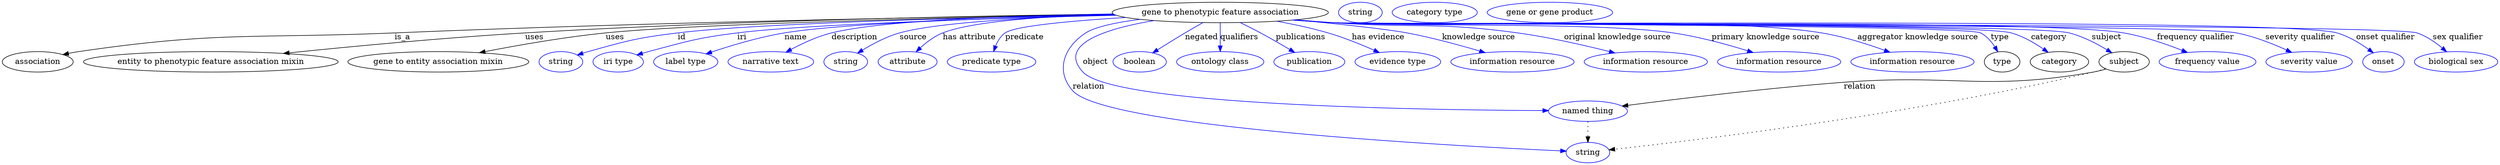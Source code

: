 digraph {
	graph [bb="0,0,4394.8,283"];
	node [label="\N"];
	"gene to phenotypic feature association"	[height=0.5,
		label="gene to phenotypic feature association",
		pos="2144.4,265",
		width=5.2898];
	association	[height=0.5,
		pos="62.394,178",
		width=1.7332];
	"gene to phenotypic feature association" -> association	[label=is_a,
		lp="705.39,221.5",
		pos="e,106.72,190.73 1957.4,261.59 1680.7,257.55 1145.8,247.93 691.39,229 443.62,218.68 379.76,231.96 134.39,196 128.61,195.15 122.62,\
194.07 116.66,192.86"];
	"entity to phenotypic feature association mixin"	[height=0.5,
		pos="367.39,178",
		width=6.2286];
	"gene to phenotypic feature association" -> "entity to phenotypic feature association mixin"	[label=uses,
		lp="937.89,221.5",
		pos="e,495.41,192.8 1956.2,262.2 1715.9,259.07 1287.4,250.73 921.39,229 779.39,220.57 617.38,205.28 505.41,193.83"];
	"gene to entity association mixin"	[height=0.5,
		pos="768.39,178",
		width=4.4232];
	"gene to phenotypic feature association" -> "gene to entity association mixin"	[label=uses,
		lp="1079.9,221.5",
		pos="e,840.76,194.08 1958.5,261.02 1696.4,256.3 1231.3,245.87 1063.4,229 991.08,221.74 909.7,207.48 850.76,196.04"];
	id	[color=blue,
		height=0.5,
		label=string,
		pos="984.39,178",
		width=1.0652];
	"gene to phenotypic feature association" -> id	[color=blue,
		label=id,
		lp="1197.4,221.5",
		pos="e,1013.4,189.97 1958.8,260.92 1724.2,256.38 1333.8,246.48 1190.4,229 1119.2,220.32 1101.5,215.35 1032.4,196 1029.3,195.13 1026.1,\
194.16 1022.9,193.14",
		style=solid];
	iri	[color=blue,
		height=0.5,
		label="iri type",
		pos="1085.4,178",
		width=1.2277];
	"gene to phenotypic feature association" -> iri	[color=blue,
		label=iri,
		lp="1303.4,221.5",
		pos="e,1118.3,190.14 1961.1,260.01 1750.9,254.79 1419.4,244.48 1295.4,229 1224.6,220.17 1207.3,214.25 1138.4,196 1135,195.11 1131.5,194.13 \
1128.1,193.11",
		style=solid];
	name	[color=blue,
		height=0.5,
		label="label type",
		pos="1204.4,178",
		width=1.5707];
	"gene to phenotypic feature association" -> name	[color=blue,
		label=name,
		lp="1397.4,221.5",
		pos="e,1240.3,192.07 1959.8,260.57 1769.3,256.14 1485.2,246.78 1377.4,229 1333.3,221.73 1284.5,207 1250.1,195.4",
		style=solid];
	description	[color=blue,
		height=0.5,
		label="narrative text",
		pos="1354.4,178",
		width=2.0943];
	"gene to phenotypic feature association" -> description	[color=blue,
		label=description,
		lp="1500.9,221.5",
		pos="e,1380.8,195 1955.6,262.51 1786.2,259.69 1550.6,251.65 1460.4,229 1435.6,222.77 1409.6,210.6 1389.5,199.82",
		style=solid];
	source	[color=blue,
		height=0.5,
		label=string,
		pos="1486.4,178",
		width=1.0652];
	"gene to phenotypic feature association" -> source	[color=blue,
		label=source,
		lp="1604.4,221.5",
		pos="e,1506.9,193.27 1958.6,260.93 1822.2,257.08 1649.1,248.43 1580.4,229 1557.4,222.49 1533.6,209.78 1515.7,198.81",
		style=solid];
	"has attribute"	[color=blue,
		height=0.5,
		label=attribute,
		pos="1594.4,178",
		width=1.4443];
	"gene to phenotypic feature association" -> "has attribute"	[color=blue,
		label="has attribute",
		lp="1703.4,221.5",
		pos="e,1609.5,195.63 1956.5,262.02 1842.8,258.61 1709.8,250.03 1656.4,229 1641.7,223.21 1627.8,212.63 1616.8,202.68",
		style=solid];
	predicate	[color=blue,
		height=0.5,
		label="predicate type",
		pos="1742.4,178",
		width=2.1665];
	"gene to phenotypic feature association" -> predicate	[color=blue,
		label=predicate,
		lp="1800.4,221.5",
		pos="e,1746,196.24 1978.4,256.16 1885.3,250.44 1784.3,241.49 1766.4,229 1758.5,223.49 1753.1,214.62 1749.4,205.88",
		style=solid];
	object	[color=blue,
		height=0.5,
		label="named thing",
		pos="2792.4,91",
		width=1.9318];
	"gene to phenotypic feature association" -> object	[color=blue,
		label=object,
		lp="1925.4,178",
		pos="e,2722.7,92.02 2028.3,250.65 1945.9,236.69 1857.4,209.64 1903.4,160 1957.8,101.31 2504.2,93.064 2712.4,92.065",
		style=solid];
	relation	[color=blue,
		height=0.5,
		label=string,
		pos="2792.4,18",
		width=1.0652];
	"gene to phenotypic feature association" -> relation	[color=blue,
		label=relation,
		lp="1913.4,134.5",
		pos="e,2754.3,20.613 2003.6,252.88 1963,247.57 1925.2,239.91 1908.4,229 1869.4,203.7 1854.5,161.75 1885.4,127 1943,62.149 2564.5,29.267 \
2744.1,21.074",
		style=solid];
	negated	[color=blue,
		height=0.5,
		label=boolean,
		pos="2003.4,178",
		width=1.2999];
	"gene to phenotypic feature association" -> negated	[color=blue,
		label=negated,
		lp="2111.4,221.5",
		pos="e,2026.4,193.97 2113.9,247.21 2103.8,241.54 2092.6,235.09 2082.4,229 2066.6,219.55 2049.3,208.65 2034.9,199.45",
		style=solid];
	qualifiers	[color=blue,
		height=0.5,
		label="ontology class",
		pos="2144.4,178",
		width=2.1304];
	"gene to phenotypic feature association" -> qualifiers	[color=blue,
		label=qualifiers,
		lp="2177.9,221.5",
		pos="e,2144.4,196.18 2144.4,246.8 2144.4,235.16 2144.4,219.55 2144.4,206.24",
		style=solid];
	publications	[color=blue,
		height=0.5,
		label=publication,
		pos="2301.4,178",
		width=1.7332];
	"gene to phenotypic feature association" -> publications	[color=blue,
		label=publications,
		lp="2286.4,221.5",
		pos="e,2275.7,194.57 2179.7,247.2 2191.1,241.58 2203.9,235.17 2215.4,229 2232.6,219.79 2251.3,208.98 2266.9,199.78",
		style=solid];
	"has evidence"	[color=blue,
		height=0.5,
		label="evidence type",
		pos="2457.4,178",
		width=2.0943];
	"gene to phenotypic feature association" -> "has evidence"	[color=blue,
		label="has evidence",
		lp="2422.9,221.5",
		pos="e,2424.9,194.34 2243.9,249.61 2273.3,244.3 2305.4,237.46 2334.4,229 2362.1,220.91 2392.1,208.77 2415.6,198.47",
		style=solid];
	"knowledge source"	[color=blue,
		height=0.5,
		label="information resource",
		pos="2659.4,178",
		width=3.015];
	"gene to phenotypic feature association" -> "knowledge source"	[color=blue,
		label="knowledge source",
		lp="2599.9,221.5",
		pos="e,2611.3,194.15 2276.7,252.05 2351.1,244.9 2436.4,235.89 2473.4,229 2516.8,220.91 2564.9,207.85 2601.4,197.12",
		style=solid];
	"original knowledge source"	[color=blue,
		height=0.5,
		label="information resource",
		pos="2894.4,178",
		width=3.015];
	"gene to phenotypic feature association" -> "original knowledge source"	[color=blue,
		label="original knowledge source",
		lp="2844.4,221.5",
		pos="e,2840,193.63 2277.8,252.12 2300,250.29 2322.8,248.51 2344.4,247 2488.3,236.89 2525.5,248.64 2668.4,229 2723.5,221.42 2785.2,207.4 \
2830.1,196.13",
		style=solid];
	"primary knowledge source"	[color=blue,
		height=0.5,
		label="information resource",
		pos="3129.4,178",
		width=3.015];
	"gene to phenotypic feature association" -> "primary knowledge source"	[color=blue,
		label="primary knowledge source",
		lp="3105.4,221.5",
		pos="e,3083.5,194.45 2275,251.86 2298.1,250.01 2322,248.29 2344.4,247 2477.1,239.37 2810.9,248.3 2942.4,229 2987.4,222.39 3037.1,208.79 \
3074,197.44",
		style=solid];
	"aggregator knowledge source"	[color=blue,
		height=0.5,
		label="information resource",
		pos="3364.4,178",
		width=3.015];
	"gene to phenotypic feature association" -> "aggregator knowledge source"	[color=blue,
		label="aggregator knowledge source",
		lp="3373.9,221.5",
		pos="e,3324.7,194.85 2274,251.77 2297.4,249.91 2321.6,248.21 2344.4,247 2535.3,236.9 3015.7,259.81 3204.4,229 3242.4,222.8 3283.8,209.67 \
3315,198.42",
		style=solid];
	type	[height=0.5,
		pos="3522.4,178",
		width=0.86659];
	"gene to phenotypic feature association" -> type	[color=blue,
		label=type,
		lp="3518.4,221.5",
		pos="e,3514.7,195.76 2273.4,251.72 2297,249.85 2321.4,248.16 2344.4,247 2376,245.41 3456.1,243.3 3484.4,229 3494.9,223.7 3503.2,214.03 \
3509.4,204.58",
		style=solid];
	category	[height=0.5,
		pos="3623.4,178",
		width=1.4263];
	"gene to phenotypic feature association" -> category	[color=blue,
		label=category,
		lp="3604.9,221.5",
		pos="e,3603.5,194.78 2273.1,251.73 2296.8,249.85 2321.3,248.15 2344.4,247 2410.7,243.69 3474.5,246.91 3538.4,229 3558.8,223.27 3579.4,\
211.35 3595.2,200.59",
		style=solid];
	subject	[height=0.5,
		pos="3737.4,178",
		width=1.2277];
	"gene to phenotypic feature association" -> subject	[color=blue,
		label=subject,
		lp="3706.4,221.5",
		pos="e,3715.8,193.83 2273.1,251.7 2296.8,249.83 2321.3,248.14 2344.4,247 2416.3,243.45 3570.5,246.46 3640.4,229 3664.2,223.04 3688.8,\
210.27 3707.3,199.13",
		style=solid];
	"frequency qualifier"	[color=blue,
		height=0.5,
		label="frequency value",
		pos="3884.4,178",
		width=2.3651];
	"gene to phenotypic feature association" -> "frequency qualifier"	[color=blue,
		label="frequency qualifier",
		lp="3863.4,221.5",
		pos="e,3849,194.45 2272.9,251.71 2296.6,249.82 2321.2,248.13 2344.4,247 2498.9,239.44 3583.9,255.07 3736.4,229 3772.1,222.9 3810.8,209.58 \
3839.6,198.22",
		style=solid];
	"severity qualifier"	[color=blue,
		height=0.5,
		label="severity value",
		pos="4063.4,178",
		width=2.1123];
	"gene to phenotypic feature association" -> "severity qualifier"	[color=blue,
		label="severity qualifier",
		lp="4047.4,221.5",
		pos="e,4032.8,194.59 2272.9,251.68 2296.6,249.8 2321.2,248.11 2344.4,247 2432.7,242.75 3848.6,245.86 3935.4,229 3966,223.06 3998.7,210.16 \
4023.4,198.95",
		style=solid];
	"onset qualifier"	[color=blue,
		height=0.5,
		label=onset,
		pos="4193.4,178",
		width=1.011];
	"gene to phenotypic feature association" -> "onset qualifier"	[color=blue,
		label="onset qualifier",
		lp="4197.9,221.5",
		pos="e,4175.8,193.83 2272.6,251.67 2296.4,249.79 2321.2,248.1 2344.4,247 2442.5,242.34 4018,256.3 4112.4,229 4132.4,223.2 4152.4,210.97 \
4167.5,200.05",
		style=solid];
	"sex qualifier"	[color=blue,
		height=0.5,
		label="biological sex",
		pos="4321.4,178",
		width=2.0401];
	"gene to phenotypic feature association" -> "sex qualifier"	[color=blue,
		label="sex qualifier",
		lp="4325.4,221.5",
		pos="e,4305,195.75 2272.6,251.66 2296.4,249.78 2321.2,248.1 2344.4,247 2397.4,244.5 4203.1,245.77 4253.4,229 4269.5,223.62 4285,212.82 \
4297.2,202.63",
		style=solid];
	object -> relation	[pos="e,2792.4,36.029 2792.4,72.813 2792.4,64.789 2792.4,55.047 2792.4,46.069",
		style=dotted];
	association_type	[color=blue,
		height=0.5,
		label=string,
		pos="2391.4,265",
		width=1.0652];
	association_category	[color=blue,
		height=0.5,
		label="category type",
		pos="2522.4,265",
		width=2.0762];
	subject -> object	[label=relation,
		lp="3271.4,134.5",
		pos="e,2852.8,100.05 3705.5,165.42 3698.3,163.25 3690.7,161.27 3683.4,160 3490.6,126.32 3438.6,156.79 3243.4,142 3108.4,131.77 2951.4,\
112.74 2862.8,101.33"];
	subject -> relation	[pos="e,2829.7,22.898 3704.5,165.79 3697.6,163.67 3690.3,161.62 3683.4,160 3365.4,85.212 2974,38.685 2840,24.02",
		style=dotted];
	"gene to phenotypic feature association_subject"	[color=blue,
		height=0.5,
		label="gene or gene product",
		pos="2725.4,265",
		width=3.0692];
}
